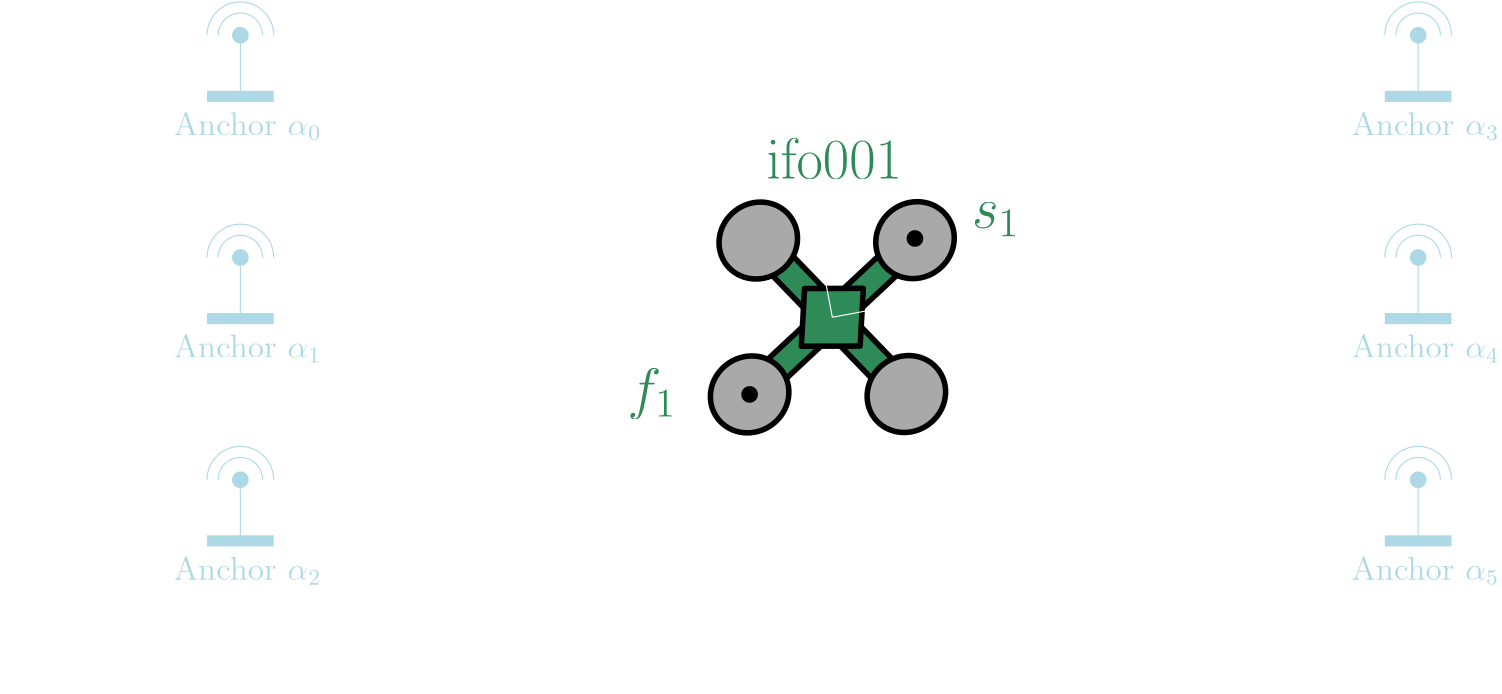 <?xml version="1.0"?>
<!DOCTYPE ipe SYSTEM "ipe.dtd">
<ipe version="70218" creator="Ipe 7.2.24">
<info created="D:20210103225204" modified="D:20241107195522"/>
<preamble>\usepackage{amssymb}</preamble>
<ipestyle name="basic">
<symbol name="arrow/arc(spx)">
<path stroke="sym-stroke" fill="sym-stroke" pen="sym-pen">
0 0 m
-1 0.333 l
-1 -0.333 l
h
</path>
</symbol>
<symbol name="arrow/farc(spx)">
<path stroke="sym-stroke" fill="white" pen="sym-pen">
0 0 m
-1 0.333 l
-1 -0.333 l
h
</path>
</symbol>
<symbol name="arrow/ptarc(spx)">
<path stroke="sym-stroke" fill="sym-stroke" pen="sym-pen">
0 0 m
-1 0.333 l
-0.8 0 l
-1 -0.333 l
h
</path>
</symbol>
<symbol name="arrow/fptarc(spx)">
<path stroke="sym-stroke" fill="white" pen="sym-pen">
0 0 m
-1 0.333 l
-0.8 0 l
-1 -0.333 l
h
</path>
</symbol>
<symbol name="mark/circle(sx)" transformations="translations">
<path fill="sym-stroke">
0.6 0 0 0.6 0 0 e
0.4 0 0 0.4 0 0 e
</path>
</symbol>
<symbol name="mark/disk(sx)" transformations="translations">
<path fill="sym-stroke">
0.6 0 0 0.6 0 0 e
</path>
</symbol>
<symbol name="mark/fdisk(sfx)" transformations="translations">
<group>
<path fill="sym-fill">
0.5 0 0 0.5 0 0 e
</path>
<path fill="sym-stroke" fillrule="eofill">
0.6 0 0 0.6 0 0 e
0.4 0 0 0.4 0 0 e
</path>
</group>
</symbol>
<symbol name="mark/box(sx)" transformations="translations">
<path fill="sym-stroke" fillrule="eofill">
-0.6 -0.6 m
0.6 -0.6 l
0.6 0.6 l
-0.6 0.6 l
h
-0.4 -0.4 m
0.4 -0.4 l
0.4 0.4 l
-0.4 0.4 l
h
</path>
</symbol>
<symbol name="mark/square(sx)" transformations="translations">
<path fill="sym-stroke">
-0.6 -0.6 m
0.6 -0.6 l
0.6 0.6 l
-0.6 0.6 l
h
</path>
</symbol>
<symbol name="mark/fsquare(sfx)" transformations="translations">
<group>
<path fill="sym-fill">
-0.5 -0.5 m
0.5 -0.5 l
0.5 0.5 l
-0.5 0.5 l
h
</path>
<path fill="sym-stroke" fillrule="eofill">
-0.6 -0.6 m
0.6 -0.6 l
0.6 0.6 l
-0.6 0.6 l
h
-0.4 -0.4 m
0.4 -0.4 l
0.4 0.4 l
-0.4 0.4 l
h
</path>
</group>
</symbol>
<symbol name="mark/cross(sx)" transformations="translations">
<group>
<path fill="sym-stroke">
-0.43 -0.57 m
0.57 0.43 l
0.43 0.57 l
-0.57 -0.43 l
h
</path>
<path fill="sym-stroke">
-0.43 0.57 m
0.57 -0.43 l
0.43 -0.57 l
-0.57 0.43 l
h
</path>
</group>
</symbol>
<symbol name="arrow/fnormal(spx)">
<path stroke="sym-stroke" fill="white" pen="sym-pen">
0 0 m
-1 0.333 l
-1 -0.333 l
h
</path>
</symbol>
<symbol name="arrow/pointed(spx)">
<path stroke="sym-stroke" fill="sym-stroke" pen="sym-pen">
0 0 m
-1 0.333 l
-0.8 0 l
-1 -0.333 l
h
</path>
</symbol>
<symbol name="arrow/fpointed(spx)">
<path stroke="sym-stroke" fill="white" pen="sym-pen">
0 0 m
-1 0.333 l
-0.8 0 l
-1 -0.333 l
h
</path>
</symbol>
<symbol name="arrow/linear(spx)">
<path stroke="sym-stroke" pen="sym-pen">
-1 0.333 m
0 0 l
-1 -0.333 l
</path>
</symbol>
<symbol name="arrow/fdouble(spx)">
<path stroke="sym-stroke" fill="white" pen="sym-pen">
0 0 m
-1 0.333 l
-1 -0.333 l
h
-1 0 m
-2 0.333 l
-2 -0.333 l
h
</path>
</symbol>
<symbol name="arrow/double(spx)">
<path stroke="sym-stroke" fill="sym-stroke" pen="sym-pen">
0 0 m
-1 0.333 l
-1 -0.333 l
h
-1 0 m
-2 0.333 l
-2 -0.333 l
h
</path>
</symbol>
<anglesize name="22.5 deg" value="22.5"/>
<anglesize name="30 deg" value="30"/>
<anglesize name="45 deg" value="45"/>
<anglesize name="60 deg" value="60"/>
<anglesize name="90 deg" value="90"/>
<arrowsize name="large" value="10"/>
<arrowsize name="small" value="5"/>
<arrowsize name="tiny" value="3"/>
<color name="blue" value="0 0 1"/>
<color name="brown" value="0.647 0.165 0.165"/>
<color name="darkblue" value="0 0 0.545"/>
<color name="darkcyan" value="0 0.545 0.545"/>
<color name="darkgray" value="0.663"/>
<color name="darkgreen" value="0 0.392 0"/>
<color name="darkmagenta" value="0.545 0 0.545"/>
<color name="darkorange" value="1 0.549 0"/>
<color name="darkred" value="0.545 0 0"/>
<color name="gold" value="1 0.843 0"/>
<color name="gray" value="0.745"/>
<color name="green" value="0 1 0"/>
<color name="lightblue" value="0.678 0.847 0.902"/>
<color name="lightcyan" value="0.878 1 1"/>
<color name="lightgray" value="0.827"/>
<color name="lightgreen" value="0.565 0.933 0.565"/>
<color name="lightyellow" value="1 1 0.878"/>
<color name="navy" value="0 0 0.502"/>
<color name="orange" value="1 0.647 0"/>
<color name="pink" value="1 0.753 0.796"/>
<color name="purple" value="0.627 0.125 0.941"/>
<color name="red" value="1 0 0"/>
<color name="seagreen" value="0.18 0.545 0.341"/>
<color name="turquoise" value="0.251 0.878 0.816"/>
<color name="violet" value="0.933 0.51 0.933"/>
<color name="yellow" value="1 1 0"/>
<dashstyle name="dash dot dotted" value="[4 2 1 2 1 2] 0"/>
<dashstyle name="dash dotted" value="[4 2 1 2] 0"/>
<dashstyle name="dashed" value="[4] 0"/>
<dashstyle name="dotted" value="[1 3] 0"/>
<gridsize name="10 pts (~3.5 mm)" value="10"/>
<gridsize name="14 pts (~5 mm)" value="14"/>
<gridsize name="16 pts (~6 mm)" value="16"/>
<gridsize name="20 pts (~7 mm)" value="20"/>
<gridsize name="28 pts (~10 mm)" value="28"/>
<gridsize name="32 pts (~12 mm)" value="32"/>
<gridsize name="4 pts" value="4"/>
<gridsize name="56 pts (~20 mm)" value="56"/>
<gridsize name="8 pts (~3 mm)" value="8"/>
<opacity name="10%" value="0.1"/>
<opacity name="30%" value="0.3"/>
<opacity name="50%" value="0.5"/>
<opacity name="75%" value="0.75"/>
<pen name="fat" value="1.2"/>
<pen name="heavier" value="0.8"/>
<pen name="ultrafat" value="2"/>
<symbolsize name="large" value="5"/>
<symbolsize name="small" value="2"/>
<symbolsize name="tiny" value="1.1"/>
<textsize name="Huge" value="\Huge"/>
<textsize name="LARGE" value="\LARGE"/>
<textsize name="Large" value="\Large"/>
<textsize name="footnote" value="\footnotesize"/>
<textsize name="huge" value="\huge"/>
<textsize name="large" value="\large"/>
<textsize name="small" value="\small"/>
<textsize name="tiny" value="\tiny"/>
<textstyle name="center" begin="\begin{center}" end="\end{center}"/>
<textstyle name="item" begin="\begin{itemize}\item{}" end="\end{itemize}"/>
<textstyle name="itemize" begin="\begin{itemize}" end="\end{itemize}"/>
<tiling name="falling" angle="-60" step="4" width="1"/>
<tiling name="rising" angle="30" step="4" width="1"/>
</ipestyle>
<page>
<layer name="alpha"/>
<view layers="alpha" active="alpha"/>
<text layer="alpha" matrix="1 0 0 1 205.405 96.476" transformations="translations" pos="112 608" stroke="seagreen" type="label" width="48.761" height="14.349" depth="0" valign="baseline" size="huge">ifo001</text>
<path matrix="-0.440864 -0.00105219 -0.0243096 -0.432755 482.856 917.896" stroke="black" fill="seagreen" pen="ultrafat">
280 600 m
216 664 l
232 680 l
296 616 l
h
</path>
<path matrix="-0.440864 -0.00105219 -0.0243096 -0.432755 482.856 917.896" stroke="black" fill="seagreen" pen="ultrafat">
296 600 m
280 616 l
344 680 l
360 664 l
h
</path>
<path matrix="-0.440864 -0.00105219 -0.0243096 -0.432755 482.856 917.896" stroke="black" fill="seagreen" pen="ultrafat">
280 600 m
296 616 l
360 552 l
344 536 l
h
</path>
<path matrix="-0.440864 -0.00105219 -0.0243096 -0.432755 482.856 917.896" stroke="black" fill="seagreen" pen="ultrafat">
232 536 m
216 552 l
280 616 l
296 600 l
h
</path>
<path matrix="-0.440864 -0.00105219 -0.0243096 -0.432755 482.856 917.896" stroke="black" fill="seagreen" pen="ultrafat">
264 584 m
264 632 l
312 632 l
312 584 l
h
</path>
<path matrix="-0.440864 -0.00105219 -0.0243096 -0.432755 482.856 917.896" stroke="black" fill="darkgray" pen="ultrafat">
32 0 0 32 224 672 e
</path>
<path matrix="-0.440864 -0.00105219 -0.0243096 -0.432755 482.856 917.896" stroke="black" fill="darkgray" pen="ultrafat">
32 0 0 32 352 672 e
</path>
<path matrix="-0.440864 -0.00105219 -0.0243096 -0.432755 482.856 917.896" stroke="black" fill="darkgray" pen="ultrafat">
32 0 0 32 352 544 e
</path>
<path matrix="-0.440864 -0.00105219 -0.0243096 -0.432755 482.856 917.896" stroke="black" fill="darkgray" pen="ultrafat">
32 0 0 32 224 544 e
</path>
<use matrix="0.728077 0.685495 -0.685495 0.728077 457.282 -54.8193" name="mark/disk(sx)" pos="360.927 596.253" size="large" stroke="black"/>
<text matrix="0.728077 0.685495 -0.685495 0.728077 639.32 5.1285" transformations="translations" pos="152 704" stroke="seagreen" type="label" width="17.494" height="14.347" depth="4.02" valign="baseline" size="huge" style="math">f_1</text>
<use matrix="0.728077 0.685495 -0.685495 0.728077 516.8 1.315" name="mark/disk(sx)" pos="360.927 596.253" size="large" stroke="black"/>
<text matrix="0.728077 0.685495 -0.685495 0.728077 763.32 70.028" transformations="translations" pos="152 704" stroke="seagreen" type="label" width="17.052" height="8.896" depth="3.1" valign="baseline" size="huge" style="math">s_1</text>
<path matrix="1 0 0 1 -84 -8" stroke="white" arrow="normal/normal">
128 544 m
128 576 l
</path>
<path matrix="1 0 0 1 -84 -8" stroke="white" arrow="normal/normal">
128 544 m
160 544 l
</path>
<text matrix="1 0 0 1 -57.589 -2.21" transformations="translations" pos="128 524" stroke="white" type="label" width="13.589" height="8.173" depth="1.79" valign="baseline" size="large" style="math">\mathcal{F}_a</text>
<path matrix="0.9826 0.185736 -0.185736 0.9826 316.375 96.1695" stroke="white" arrow="normal/normal">
128 544 m
128 576 l
</path>
<path matrix="0.9826 0.185736 -0.185736 0.9826 316.375 96.1695" stroke="white" arrow="normal/normal">
128 544 m
160 544 l
</path>
<text matrix="0.9826 0.185736 -0.185736 0.9826 341.251 106.764" transformations="translations" pos="128 524" stroke="white" type="label" width="13.325" height="8.173" depth="1.79" valign="baseline" size="large" style="math">\mathcal{F}_1</text>
<path matrix="1 0 0 1 -84 -8" stroke="white" arrow="normal/normal">
128 544 m
128 576 l
</path>
<path matrix="1 0 0 1 -84 -8" stroke="white" arrow="normal/normal">
128 544 m
160 544 l
</path>
<text matrix="1 0 0 1 -57.589 -2.21" transformations="translations" pos="128 524" stroke="white" type="label" width="13.589" height="8.173" depth="1.79" valign="baseline" size="large" style="math">\mathcal{F}_a</text>
<path matrix="0.75 0 0 0.5 68 368" fill="lightblue">
64 736 m
64 728 l
96 728 l
96 736 l
h
</path>
<path matrix="1 0 0 0.625 48 276" stroke="lightblue">
80 736 m
80 768 l
80 768 l
80 736 l
h
</path>
<use matrix="0.728077 0.685495 -0.685495 0.728077 273.946 74.4667" name="mark/disk(sx)" pos="360.927 596.253" size="large" stroke="lightblue"/>
<path matrix="1 0 0 1 48 -12" stroke="lightblue">
72 768 m
8 0 0 -8 80 768 88 768 a
</path>
<path matrix="1 0 0 1 48 -12" stroke="lightblue">
68 768 m
12 0 0 -12 80 768 92 768 a
</path>
<text matrix="1 0 0 1 40 0" transformations="translations" pos="64 720" stroke="lightblue" type="label" width="53.145" height="8.305" depth="1.79" valign="baseline" size="large">Anchor $\alpha_0$</text>
<path matrix="0.75 0 0 0.5 68 288" fill="lightblue">
64 736 m
64 728 l
96 728 l
96 736 l
h
</path>
<path matrix="1 0 0 0.625 48 196" stroke="lightblue">
80 736 m
80 768 l
80 768 l
80 736 l
h
</path>
<use matrix="0.728077 0.685495 -0.685495 0.728077 273.946 -5.5333" name="mark/disk(sx)" pos="360.927 596.253" size="large" stroke="lightblue"/>
<path matrix="1 0 0 1 48 -92" stroke="lightblue">
72 768 m
8 0 0 -8 80 768 88 768 a
</path>
<path matrix="1 0 0 1 48 -92" stroke="lightblue">
68 768 m
12 0 0 -12 80 768 92 768 a
</path>
<text matrix="1 0 0 1 40 -80" transformations="translations" pos="64 720" stroke="lightblue" type="label" width="53.145" height="8.305" depth="1.79" valign="baseline" size="large">Anchor $\alpha_1$</text>
<path matrix="0.75 0 0 0.5 68 208" fill="lightblue">
64 736 m
64 728 l
96 728 l
96 736 l
h
</path>
<path matrix="1 0 0 0.625 48 116" stroke="lightblue">
80 736 m
80 768 l
80 768 l
80 736 l
h
</path>
<use matrix="0.728077 0.685495 -0.685495 0.728077 273.946 -85.5333" name="mark/disk(sx)" pos="360.927 596.253" size="large" stroke="lightblue"/>
<path matrix="1 0 0 1 48 -172" stroke="lightblue">
72 768 m
8 0 0 -8 80 768 88 768 a
</path>
<path matrix="1 0 0 1 48 -172" stroke="lightblue">
68 768 m
12 0 0 -12 80 768 92 768 a
</path>
<text matrix="1 0 0 1 40 -160" transformations="translations" pos="64 720" stroke="lightblue" type="label" width="53.145" height="8.305" depth="1.79" valign="baseline" size="large">Anchor $\alpha_2$</text>
<path matrix="0.75 0 0 0.5 492 368" fill="lightblue">
64 736 m
64 728 l
96 728 l
96 736 l
h
</path>
<path matrix="1 0 0 0.625 472 276" stroke="lightblue">
80 736 m
80 768 l
80 768 l
80 736 l
h
</path>
<use matrix="0.728077 0.685495 -0.685495 0.728077 697.946 74.4667" name="mark/disk(sx)" pos="360.927 596.253" size="large" stroke="lightblue"/>
<path matrix="1 0 0 1 472 -12" stroke="lightblue">
72 768 m
8 0 0 -8 80 768 88 768 a
</path>
<path matrix="1 0 0 1 472 -12" stroke="lightblue">
68 768 m
12 0 0 -12 80 768 92 768 a
</path>
<text matrix="1 0 0 1 464 0" transformations="translations" pos="64 720" stroke="lightblue" type="label" width="53.145" height="8.305" depth="1.79" valign="baseline" size="large">Anchor $\alpha_3$</text>
<path matrix="0.75 0 0 0.5 492 288" fill="lightblue">
64 736 m
64 728 l
96 728 l
96 736 l
h
</path>
<path matrix="1 0 0 0.625 472 196" stroke="lightblue">
80 736 m
80 768 l
80 768 l
80 736 l
h
</path>
<use matrix="0.728077 0.685495 -0.685495 0.728077 697.946 -5.5333" name="mark/disk(sx)" pos="360.927 596.253" size="large" stroke="lightblue"/>
<path matrix="1 0 0 1 472 -92" stroke="lightblue">
72 768 m
8 0 0 -8 80 768 88 768 a
</path>
<path matrix="1 0 0 1 472 -92" stroke="lightblue">
68 768 m
12 0 0 -12 80 768 92 768 a
</path>
<text matrix="1 0 0 1 464 -80" transformations="translations" pos="64 720" stroke="lightblue" type="label" width="53.145" height="8.305" depth="1.79" valign="baseline" size="large">Anchor $\alpha_4$</text>
<path matrix="0.75 0 0 0.5 492 208" fill="lightblue">
64 736 m
64 728 l
96 728 l
96 736 l
h
</path>
<path matrix="1 0 0 0.625 472 116" stroke="lightblue">
80 736 m
80 768 l
80 768 l
80 736 l
h
</path>
<use matrix="0.728077 0.685495 -0.685495 0.728077 697.946 -85.5333" name="mark/disk(sx)" pos="360.927 596.253" size="large" stroke="lightblue"/>
<path matrix="1 0 0 1 472 -172" stroke="lightblue">
72 768 m
8 0 0 -8 80 768 88 768 a
</path>
<path matrix="1 0 0 1 472 -172" stroke="lightblue">
68 768 m
12 0 0 -12 80 768 92 768 a
</path>
<text matrix="1 0 0 1 464 -160" transformations="translations" pos="64 720" stroke="lightblue" type="label" width="53.145" height="8.305" depth="1.79" valign="baseline" size="large">Anchor $\alpha_5$</text>
</page>
</ipe>
